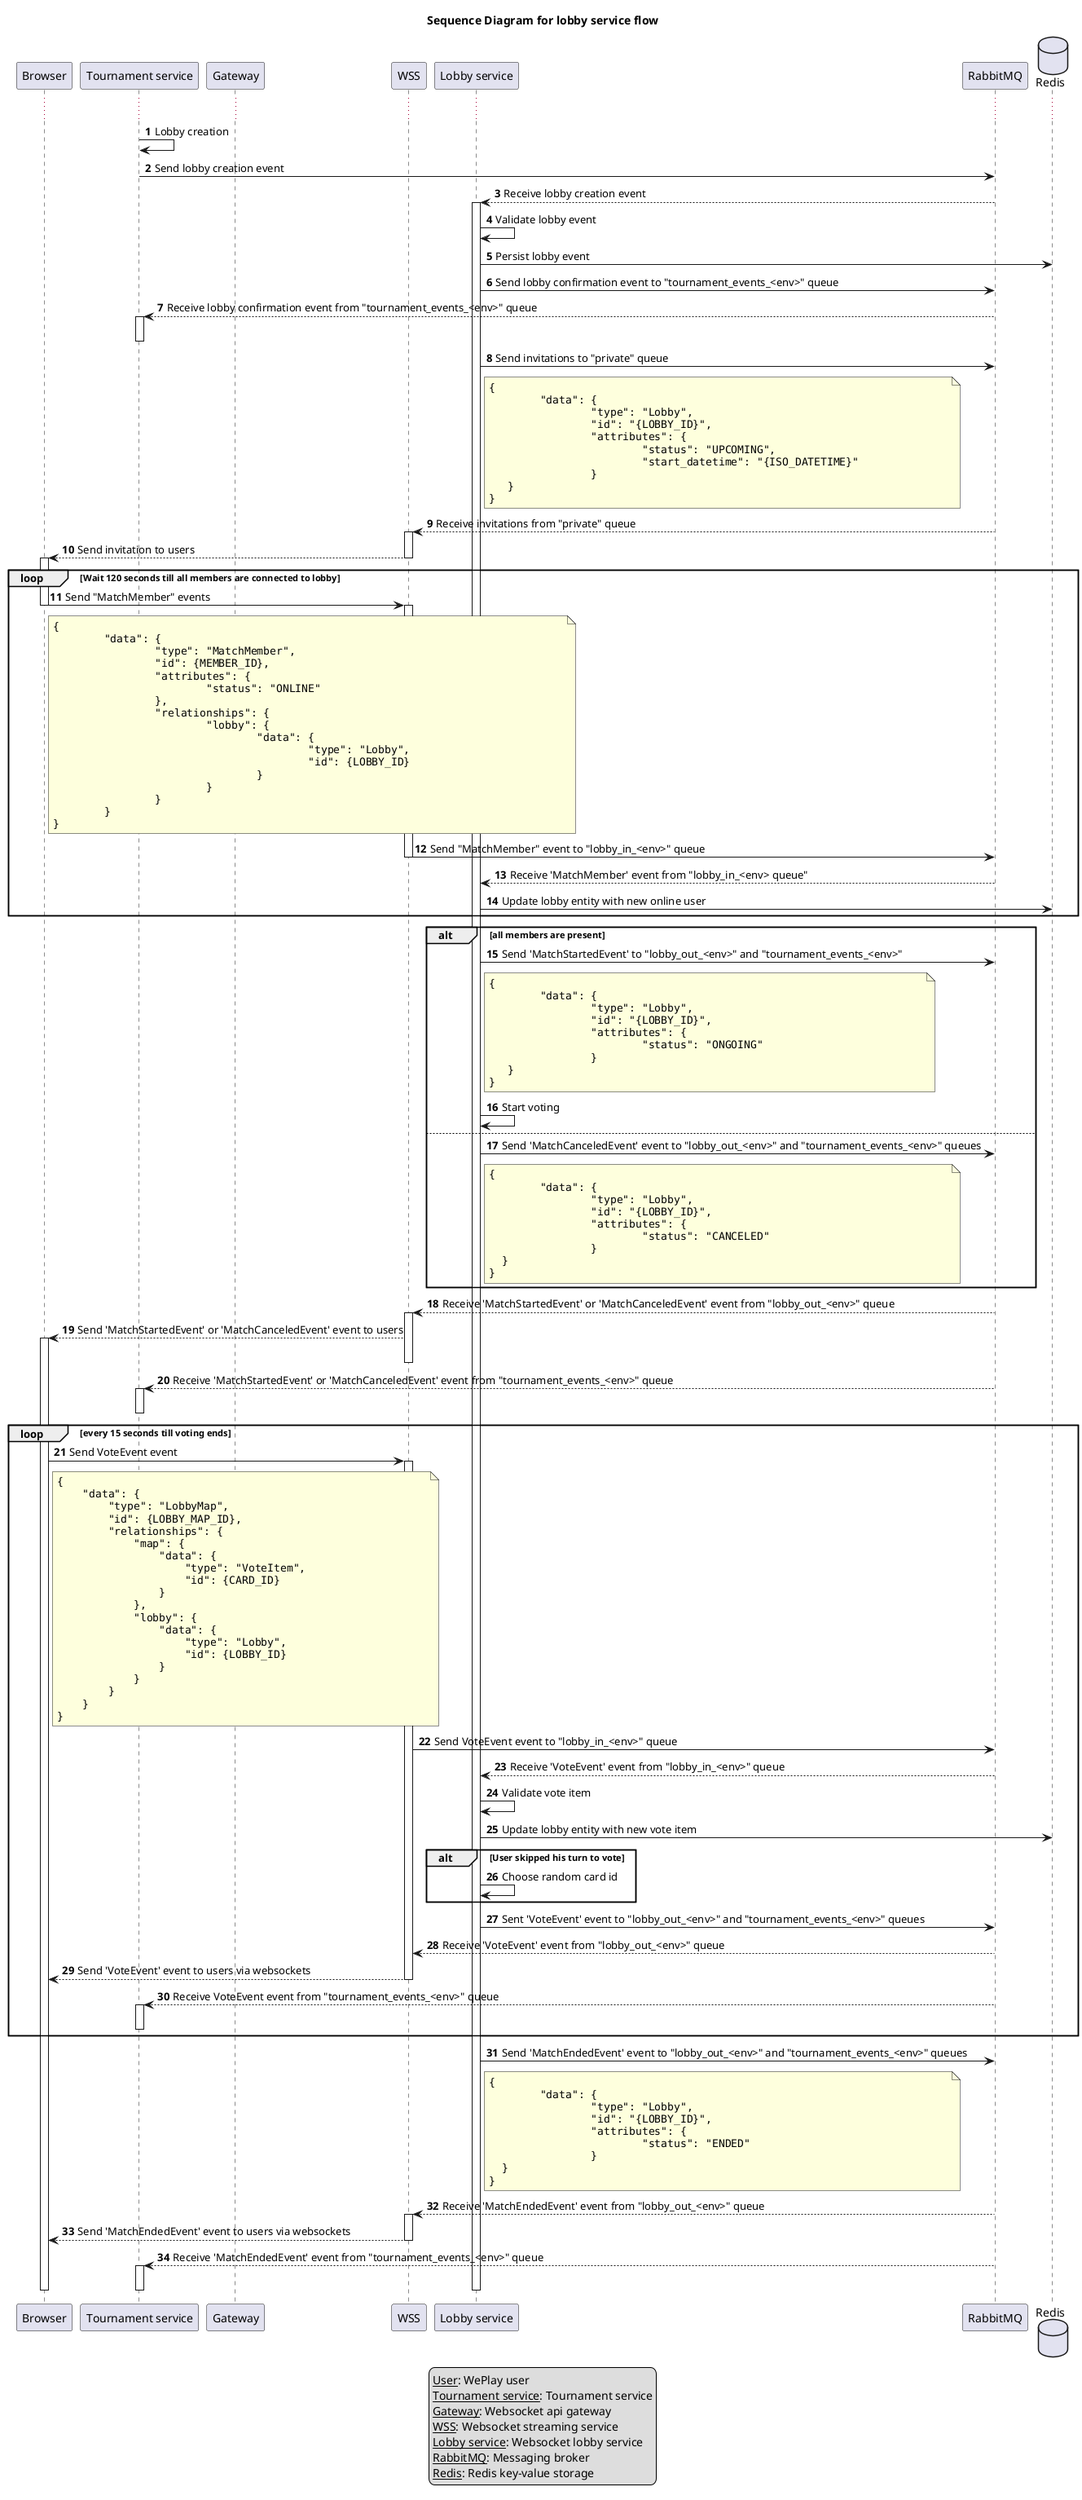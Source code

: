 @startuml cooperations
    title
        Sequence Diagram for lobby service flow
    end title
    legend
        <u>User</u>: WePlay user
        <u>Tournament service</u>: Tournament service
        <u>Gateway</u>: Websocket api gateway
        <u>WSS</u>: Websocket streaming service
        <u>Lobby service</u>: Websocket lobby service
        <u>RabbitMQ</u>: Messaging broker
        <u>Redis</u>: Redis key-value storage
    end legend
    participant "Browser" as b
    participant "Tournament service" as tm
    participant "Gateway" as g
    participant "WSS" as wss
    participant "Lobby service" as l
    participant "RabbitMQ" as rmq
    database "Redis" as r
    ...
    autonumber
    tm -> tm: Lobby creation
    tm -> rmq: Send lobby creation event
    l <-- rmq: Receive lobby creation event
    activate l
    l -> l: Validate lobby event
    l -> r: Persist lobby event
    l -> rmq: Send lobby confirmation event to "tournament_events_<env>" queue

    tm <-- rmq: Receive lobby confirmation event from "tournament_events_<env>" queue
    activate tm
    deactivate tm
    l -> rmq: Send invitations to "private" queue
         note right of l
            ""{                                                         ""
            ""	"data": {                                               ""
            ""		"type": "Lobby",                                    ""
            ""		"id": "{LOBBY_ID}",                                 ""
            ""		"attributes": {                                     ""
            ""			"status": "UPCOMING",                           ""
            ""			"start_datetime": "{ISO_DATETIME}"              ""
            ""		}                                                   ""
            ""   }                                                      ""
            ""}                                                         ""
        end note

    wss <-- rmq: Receive invitations from "private" queue
    activate wss
    wss --> b: Send invitation to users
    deactivate wss
    loop Wait 120 seconds till all members are connected to lobby
        activate b
        b -> wss: Send "MatchMember" events
        note right of b
                ""{                                                         ""
                ""	"data": {                                               ""
                ""		"type": "MatchMember",                              ""
                ""		"id": {MEMBER_ID},                                  ""
                ""		"attributes": {                                     ""
                ""			"status": "ONLINE"                              ""
                ""		},                                                  ""
                ""		"relationships": {                                  ""
                ""			"lobby": {                                      ""
                ""				"data": {                                   ""
                ""					"type": "Lobby",                        ""
                ""					"id": {LOBBY_ID}                        ""
                ""				}                                           ""
                ""			}                                               ""
                ""		}                                                   ""
                ""	}                                                       ""
                ""}                                                         ""
            end note
        deactivate b
        activate wss
        wss -> rmq: Send "MatchMember" event to "lobby_in_<env>" queue
        deactivate wss
        l <-- rmq: Receive 'MatchMember' event from "lobby_in_<env> queue"
        l -> r: Update lobby entity with new online user
    end
    alt all members are present
        l -> rmq: Send 'MatchStartedEvent' to "lobby_out_<env>" and "tournament_events_<env>"
            note right of l
                ""{                                                     ""
                ""	"data": {                                           ""
                ""		"type": "Lobby",                                ""
                ""		"id": "{LOBBY_ID}",                             ""
                ""		"attributes": {                                 ""
                ""			"status": "ONGOING"                         ""
                ""		}                                               ""
                ""   }                                                  ""
                ""}                                                     ""
            end note
        l -> l: Start voting
    else
        l -> rmq: Send 'MatchCanceledEvent' event to "lobby_out_<env>" and "tournament_events_<env>" queues
        note right of l
            ""{                                                         ""
            ""	"data": {                                               ""
            ""		"type": "Lobby",                                    ""
            ""		"id": "{LOBBY_ID}",                                 ""
            ""		"attributes": {                                     ""
            ""			"status": "CANCELED"                            ""
            ""		}                                                   ""
            ""  }                                                       ""
            ""}                                                         ""
        end note
    end

    wss <-- rmq: Receive 'MatchStartedEvent' or 'MatchCanceledEvent' event from "lobby_out_<env>" queue
        activate wss
        wss --> b: Send 'MatchStartedEvent' or 'MatchCanceledEvent' event to users
        activate b
        deactivate wss
        tm <-- rmq: Receive 'MatchStartedEvent' or 'MatchCanceledEvent' event from "tournament_events_<env>" queue
        activate tm
        deactivate tm

    loop every 15 seconds till voting ends
        b -> wss: Send VoteEvent event
        note right of b
            ""{                                                         ""
            ""    "data": {                                             ""
            ""        "type": "LobbyMap",                               ""
            ""        "id": {LOBBY_MAP_ID},                             ""
            ""        "relationships": {                                ""
            ""            "map": {                                      ""
            ""                "data": {                                 ""
            ""                    "type": "VoteItem",                   ""
            ""                    "id": {CARD_ID}                       ""
            ""                }                                         ""
            ""            },                                            ""
            ""            "lobby": {                                    ""
            ""                "data": {                                 ""
            ""                    "type": "Lobby",                      ""
            ""                    "id": {LOBBY_ID}                      ""
            ""                }                                         ""
            ""            }                                             ""
            ""        }                                                 ""
            ""    }                                                     ""
            ""}                                                         ""
            end note
    activate wss
    wss -> rmq: Send VoteEvent event to "lobby_in_<env>" queue
    l <-- rmq: Receive 'VoteEvent' event from "lobby_in_<env>" queue
    l -> l: Validate vote item
    l -> r: Update lobby entity with new vote item
    alt User skipped his turn to vote
        l -> l: Choose random card id
    end
    l -> rmq: Sent 'VoteEvent' event to "lobby_out_<env>" and "tournament_events_<env>" queues
    wss <-- rmq: Receive 'VoteEvent' event from "lobby_out_<env>" queue
    wss --> b: Send 'VoteEvent' event to users via websockets
        deactivate wss
        tm <-- rmq: Receive VoteEvent event from "tournament_events_<env>" queue
        activate tm
        deactivate tm
    end
    l -> rmq: Send 'MatchEndedEvent' event to "lobby_out_<env>" and "tournament_events_<env>" queues
        note right of l
            ""{                                                         ""
            ""	"data": {                                               ""
            ""		"type": "Lobby",                                    ""
            ""		"id": "{LOBBY_ID}",                                 ""
            ""		"attributes": {                                     ""
            ""			"status": "ENDED"                               ""
            ""		}                                                   ""
            ""  }                                                       ""
            ""}                                                         ""
        end note


    wss <-- rmq: Receive 'MatchEndedEvent' event from "lobby_out_<env>" queue
    activate wss
    wss --> b: Send 'MatchEndedEvent' event to users via websockets
    deactivate wss
    tm <-- rmq: Receive 'MatchEndedEvent' event from "tournament_events_<env>" queue
    activate tm
    deactivate tm
    deactivate b
    deactivate l

@enduml
